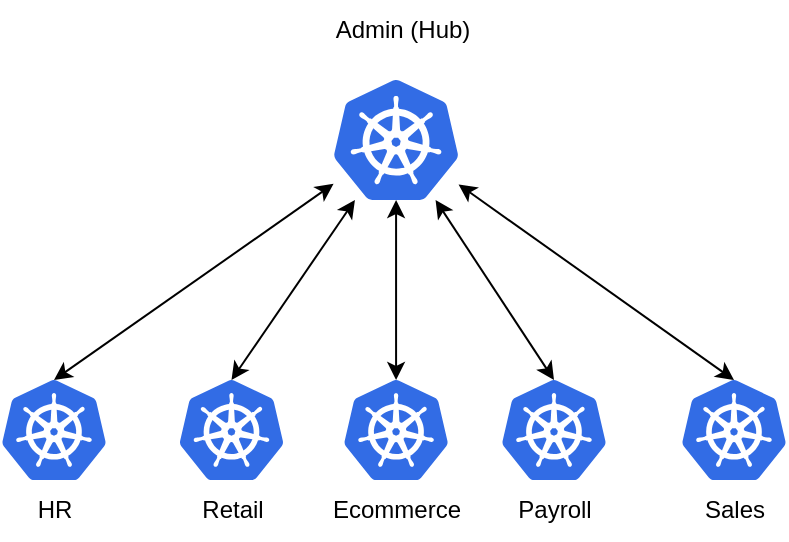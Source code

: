 <mxfile>
    <diagram id="-RQJnHNUL1bMwbcudZb_" name="Page-1">
        <mxGraphModel dx="1005" dy="809" grid="1" gridSize="10" guides="1" tooltips="1" connect="1" arrows="1" fold="1" page="1" pageScale="1" pageWidth="827" pageHeight="1169" math="0" shadow="0">
            <root>
                <mxCell id="0"/>
                <mxCell id="1" parent="0"/>
                <mxCell id="13" style="edgeStyle=none;html=1;entryX=0.5;entryY=0;entryDx=0;entryDy=0;entryPerimeter=0;startArrow=classic;startFill=1;" parent="1" source="4" edge="1">
                    <mxGeometry relative="1" as="geometry">
                        <mxPoint x="205" y="480" as="targetPoint"/>
                    </mxGeometry>
                </mxCell>
                <mxCell id="14" style="edgeStyle=none;html=1;entryX=0.5;entryY=0;entryDx=0;entryDy=0;startArrow=classic;startFill=1;" parent="1" source="4" edge="1">
                    <mxGeometry relative="1" as="geometry">
                        <mxPoint x="293.75" y="480" as="targetPoint"/>
                    </mxGeometry>
                </mxCell>
                <mxCell id="15" style="edgeStyle=none;html=1;startArrow=classic;startFill=1;" parent="1" source="4" target="8" edge="1">
                    <mxGeometry relative="1" as="geometry"/>
                </mxCell>
                <mxCell id="16" style="edgeStyle=none;html=1;entryX=0.5;entryY=0;entryDx=0;entryDy=0;startArrow=classic;startFill=1;" parent="1" source="4" edge="1">
                    <mxGeometry relative="1" as="geometry">
                        <mxPoint x="455" y="480" as="targetPoint"/>
                    </mxGeometry>
                </mxCell>
                <mxCell id="20" style="edgeStyle=none;html=1;entryX=0.5;entryY=0;entryDx=0;entryDy=0;startArrow=classic;startFill=1;" parent="1" source="4" edge="1">
                    <mxGeometry relative="1" as="geometry">
                        <mxPoint x="545" y="480" as="targetPoint"/>
                    </mxGeometry>
                </mxCell>
                <mxCell id="4" value="" style="sketch=0;aspect=fixed;html=1;points=[];align=center;image;fontSize=12;image=img/lib/mscae/Kubernetes.svg;" parent="1" vertex="1">
                    <mxGeometry x="344.79" y="330" width="62.5" height="60" as="geometry"/>
                </mxCell>
                <mxCell id="6" value="HR" style="text;html=1;align=center;verticalAlign=middle;resizable=0;points=[];autosize=1;strokeColor=none;fillColor=none;" parent="1" vertex="1">
                    <mxGeometry x="185" y="530" width="40" height="30" as="geometry"/>
                </mxCell>
                <mxCell id="7" value="Retail" style="text;html=1;align=center;verticalAlign=middle;resizable=0;points=[];autosize=1;strokeColor=none;fillColor=none;" parent="1" vertex="1">
                    <mxGeometry x="268.75" y="530" width="50" height="30" as="geometry"/>
                </mxCell>
                <mxCell id="8" value="" style="sketch=0;aspect=fixed;html=1;points=[];align=center;image;fontSize=12;image=img/lib/mscae/Kubernetes.svg;" parent="1" vertex="1">
                    <mxGeometry x="350" y="480" width="52.08" height="50" as="geometry"/>
                </mxCell>
                <mxCell id="9" value="Ecommerce" style="text;html=1;align=center;verticalAlign=middle;resizable=0;points=[];autosize=1;strokeColor=none;fillColor=none;" parent="1" vertex="1">
                    <mxGeometry x="331.04" y="530" width="90" height="30" as="geometry"/>
                </mxCell>
                <mxCell id="11" value="Payroll" style="text;html=1;align=center;verticalAlign=middle;resizable=0;points=[];autosize=1;strokeColor=none;fillColor=none;" parent="1" vertex="1">
                    <mxGeometry x="425" y="530" width="60" height="30" as="geometry"/>
                </mxCell>
                <mxCell id="12" value="Admin (Hub)" style="text;html=1;align=center;verticalAlign=middle;resizable=0;points=[];autosize=1;strokeColor=none;fillColor=none;" parent="1" vertex="1">
                    <mxGeometry x="333.75" y="290" width="90" height="30" as="geometry"/>
                </mxCell>
                <mxCell id="19" value="Sales" style="text;html=1;align=center;verticalAlign=middle;resizable=0;points=[];autosize=1;strokeColor=none;fillColor=none;" parent="1" vertex="1">
                    <mxGeometry x="520" y="530" width="50" height="30" as="geometry"/>
                </mxCell>
                <mxCell id="21" value="" style="sketch=0;aspect=fixed;html=1;points=[];align=center;image;fontSize=12;image=img/lib/mscae/Kubernetes.svg;" vertex="1" parent="1">
                    <mxGeometry x="428.96" y="480" width="52.08" height="50" as="geometry"/>
                </mxCell>
                <mxCell id="22" value="" style="sketch=0;aspect=fixed;html=1;points=[];align=center;image;fontSize=12;image=img/lib/mscae/Kubernetes.svg;" vertex="1" parent="1">
                    <mxGeometry x="518.96" y="480" width="52.08" height="50" as="geometry"/>
                </mxCell>
                <mxCell id="23" value="" style="sketch=0;aspect=fixed;html=1;points=[];align=center;image;fontSize=12;image=img/lib/mscae/Kubernetes.svg;" vertex="1" parent="1">
                    <mxGeometry x="267.71" y="480" width="52.08" height="50" as="geometry"/>
                </mxCell>
                <mxCell id="24" value="" style="sketch=0;aspect=fixed;html=1;points=[];align=center;image;fontSize=12;image=img/lib/mscae/Kubernetes.svg;" vertex="1" parent="1">
                    <mxGeometry x="178.96" y="480" width="52.08" height="50" as="geometry"/>
                </mxCell>
            </root>
        </mxGraphModel>
    </diagram>
</mxfile>